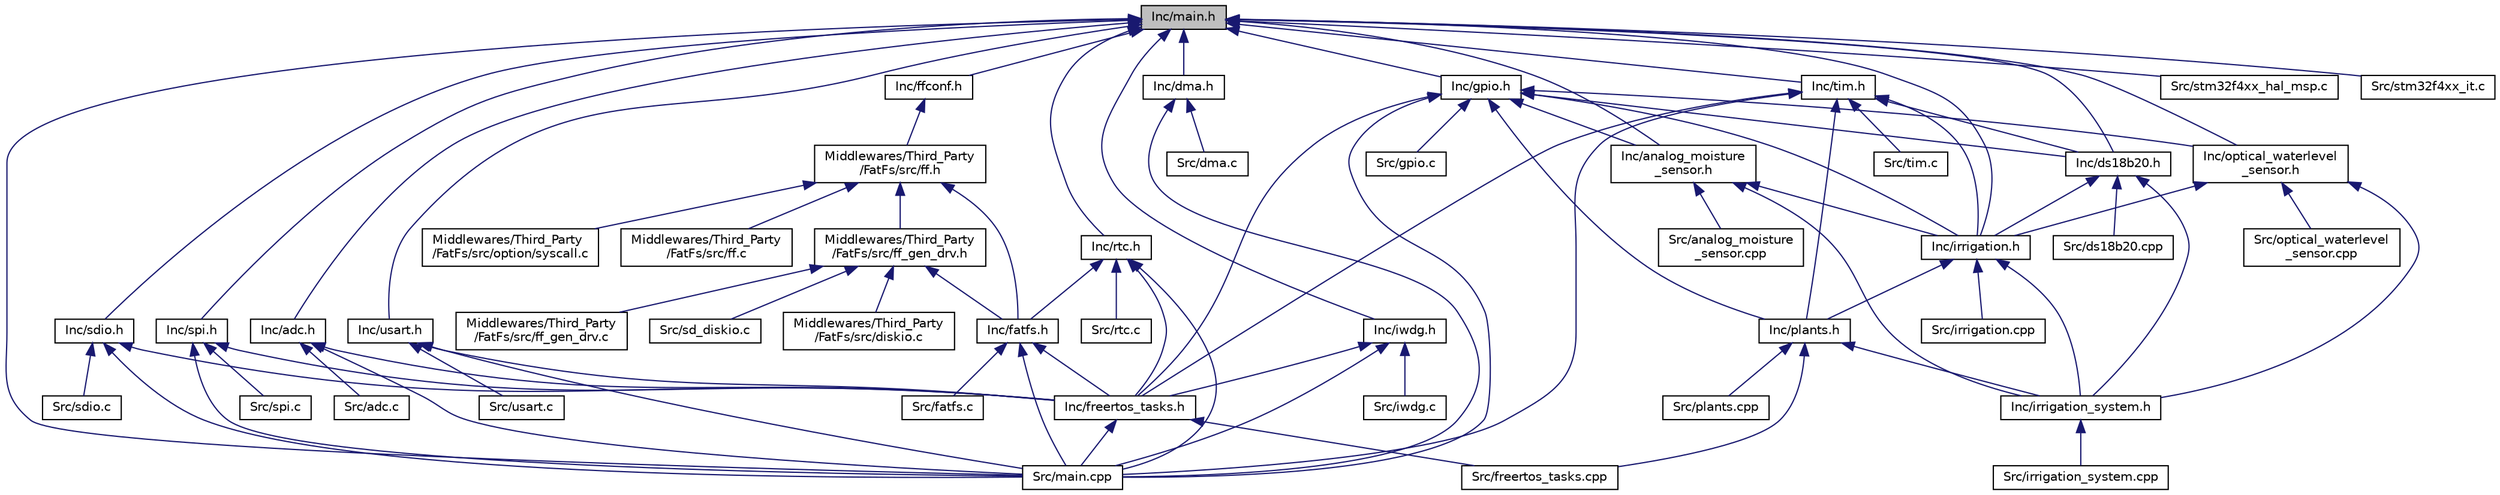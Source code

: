 digraph "Inc/main.h"
{
 // LATEX_PDF_SIZE
  edge [fontname="Helvetica",fontsize="10",labelfontname="Helvetica",labelfontsize="10"];
  node [fontname="Helvetica",fontsize="10",shape=record];
  Node1 [label="Inc/main.h",height=0.2,width=0.4,color="black", fillcolor="grey75", style="filled", fontcolor="black",tooltip=": Header for main.c file. This file contains the common defines of the application."];
  Node1 -> Node2 [dir="back",color="midnightblue",fontsize="10",style="solid"];
  Node2 [label="Inc/adc.h",height=0.2,width=0.4,color="black", fillcolor="white", style="filled",URL="$adc_8h_source.html",tooltip=" "];
  Node2 -> Node3 [dir="back",color="midnightblue",fontsize="10",style="solid"];
  Node3 [label="Inc/freertos_tasks.h",height=0.2,width=0.4,color="black", fillcolor="white", style="filled",URL="$freertos__tasks_8h_source.html",tooltip=" "];
  Node3 -> Node4 [dir="back",color="midnightblue",fontsize="10",style="solid"];
  Node4 [label="Src/freertos_tasks.cpp",height=0.2,width=0.4,color="black", fillcolor="white", style="filled",URL="$freertos__tasks_8cpp_source.html",tooltip=" "];
  Node3 -> Node5 [dir="back",color="midnightblue",fontsize="10",style="solid"];
  Node5 [label="Src/main.cpp",height=0.2,width=0.4,color="black", fillcolor="white", style="filled",URL="$main_8cpp_source.html",tooltip=" "];
  Node2 -> Node6 [dir="back",color="midnightblue",fontsize="10",style="solid"];
  Node6 [label="Src/adc.c",height=0.2,width=0.4,color="black", fillcolor="white", style="filled",URL="$adc_8c_source.html",tooltip=" "];
  Node2 -> Node5 [dir="back",color="midnightblue",fontsize="10",style="solid"];
  Node1 -> Node7 [dir="back",color="midnightblue",fontsize="10",style="solid"];
  Node7 [label="Inc/analog_moisture\l_sensor.h",height=0.2,width=0.4,color="black", fillcolor="white", style="filled",URL="$analog__moisture__sensor_8h_source.html",tooltip=" "];
  Node7 -> Node8 [dir="back",color="midnightblue",fontsize="10",style="solid"];
  Node8 [label="Inc/irrigation.h",height=0.2,width=0.4,color="black", fillcolor="white", style="filled",URL="$irrigation_8h_source.html",tooltip=" "];
  Node8 -> Node9 [dir="back",color="midnightblue",fontsize="10",style="solid"];
  Node9 [label="Inc/irrigation_system.h",height=0.2,width=0.4,color="black", fillcolor="white", style="filled",URL="$irrigation__system_8h_source.html",tooltip=" "];
  Node9 -> Node10 [dir="back",color="midnightblue",fontsize="10",style="solid"];
  Node10 [label="Src/irrigation_system.cpp",height=0.2,width=0.4,color="black", fillcolor="white", style="filled",URL="$irrigation__system_8cpp_source.html",tooltip=" "];
  Node8 -> Node11 [dir="back",color="midnightblue",fontsize="10",style="solid"];
  Node11 [label="Inc/plants.h",height=0.2,width=0.4,color="black", fillcolor="white", style="filled",URL="$plants_8h_source.html",tooltip=" "];
  Node11 -> Node9 [dir="back",color="midnightblue",fontsize="10",style="solid"];
  Node11 -> Node4 [dir="back",color="midnightblue",fontsize="10",style="solid"];
  Node11 -> Node12 [dir="back",color="midnightblue",fontsize="10",style="solid"];
  Node12 [label="Src/plants.cpp",height=0.2,width=0.4,color="black", fillcolor="white", style="filled",URL="$plants_8cpp_source.html",tooltip=" "];
  Node8 -> Node13 [dir="back",color="midnightblue",fontsize="10",style="solid"];
  Node13 [label="Src/irrigation.cpp",height=0.2,width=0.4,color="black", fillcolor="white", style="filled",URL="$irrigation_8cpp_source.html",tooltip=" "];
  Node7 -> Node9 [dir="back",color="midnightblue",fontsize="10",style="solid"];
  Node7 -> Node14 [dir="back",color="midnightblue",fontsize="10",style="solid"];
  Node14 [label="Src/analog_moisture\l_sensor.cpp",height=0.2,width=0.4,color="black", fillcolor="white", style="filled",URL="$analog__moisture__sensor_8cpp_source.html",tooltip=" "];
  Node1 -> Node15 [dir="back",color="midnightblue",fontsize="10",style="solid"];
  Node15 [label="Inc/dma.h",height=0.2,width=0.4,color="black", fillcolor="white", style="filled",URL="$dma_8h_source.html",tooltip=" "];
  Node15 -> Node16 [dir="back",color="midnightblue",fontsize="10",style="solid"];
  Node16 [label="Src/dma.c",height=0.2,width=0.4,color="black", fillcolor="white", style="filled",URL="$dma_8c_source.html",tooltip=" "];
  Node15 -> Node5 [dir="back",color="midnightblue",fontsize="10",style="solid"];
  Node1 -> Node17 [dir="back",color="midnightblue",fontsize="10",style="solid"];
  Node17 [label="Inc/ds18b20.h",height=0.2,width=0.4,color="black", fillcolor="white", style="filled",URL="$ds18b20_8h_source.html",tooltip=" "];
  Node17 -> Node8 [dir="back",color="midnightblue",fontsize="10",style="solid"];
  Node17 -> Node9 [dir="back",color="midnightblue",fontsize="10",style="solid"];
  Node17 -> Node18 [dir="back",color="midnightblue",fontsize="10",style="solid"];
  Node18 [label="Src/ds18b20.cpp",height=0.2,width=0.4,color="black", fillcolor="white", style="filled",URL="$ds18b20_8cpp_source.html",tooltip=" "];
  Node1 -> Node19 [dir="back",color="midnightblue",fontsize="10",style="solid"];
  Node19 [label="Inc/ffconf.h",height=0.2,width=0.4,color="black", fillcolor="white", style="filled",URL="$ffconf_8h_source.html",tooltip=" "];
  Node19 -> Node20 [dir="back",color="midnightblue",fontsize="10",style="solid"];
  Node20 [label="Middlewares/Third_Party\l/FatFs/src/ff.h",height=0.2,width=0.4,color="black", fillcolor="white", style="filled",URL="$ff_8h_source.html",tooltip=" "];
  Node20 -> Node21 [dir="back",color="midnightblue",fontsize="10",style="solid"];
  Node21 [label="Inc/fatfs.h",height=0.2,width=0.4,color="black", fillcolor="white", style="filled",URL="$fatfs_8h.html",tooltip="Header for fatfs applications."];
  Node21 -> Node3 [dir="back",color="midnightblue",fontsize="10",style="solid"];
  Node21 -> Node22 [dir="back",color="midnightblue",fontsize="10",style="solid"];
  Node22 [label="Src/fatfs.c",height=0.2,width=0.4,color="black", fillcolor="white", style="filled",URL="$fatfs_8c.html",tooltip="Code for fatfs applications."];
  Node21 -> Node5 [dir="back",color="midnightblue",fontsize="10",style="solid"];
  Node20 -> Node23 [dir="back",color="midnightblue",fontsize="10",style="solid"];
  Node23 [label="Middlewares/Third_Party\l/FatFs/src/ff.c",height=0.2,width=0.4,color="black", fillcolor="white", style="filled",URL="$ff_8c_source.html",tooltip=" "];
  Node20 -> Node24 [dir="back",color="midnightblue",fontsize="10",style="solid"];
  Node24 [label="Middlewares/Third_Party\l/FatFs/src/ff_gen_drv.h",height=0.2,width=0.4,color="black", fillcolor="white", style="filled",URL="$ff__gen__drv_8h.html",tooltip="Header for ff_gen_drv.c module."];
  Node24 -> Node21 [dir="back",color="midnightblue",fontsize="10",style="solid"];
  Node24 -> Node25 [dir="back",color="midnightblue",fontsize="10",style="solid"];
  Node25 [label="Middlewares/Third_Party\l/FatFs/src/diskio.c",height=0.2,width=0.4,color="black", fillcolor="white", style="filled",URL="$diskio_8c_source.html",tooltip=" "];
  Node24 -> Node26 [dir="back",color="midnightblue",fontsize="10",style="solid"];
  Node26 [label="Middlewares/Third_Party\l/FatFs/src/ff_gen_drv.c",height=0.2,width=0.4,color="black", fillcolor="white", style="filled",URL="$ff__gen__drv_8c.html",tooltip="FatFs generic low level driver."];
  Node24 -> Node27 [dir="back",color="midnightblue",fontsize="10",style="solid"];
  Node27 [label="Src/sd_diskio.c",height=0.2,width=0.4,color="black", fillcolor="white", style="filled",URL="$sd__diskio_8c.html",tooltip="SD Disk I/O driver."];
  Node20 -> Node28 [dir="back",color="midnightblue",fontsize="10",style="solid"];
  Node28 [label="Middlewares/Third_Party\l/FatFs/src/option/syscall.c",height=0.2,width=0.4,color="black", fillcolor="white", style="filled",URL="$syscall_8c_source.html",tooltip=" "];
  Node1 -> Node29 [dir="back",color="midnightblue",fontsize="10",style="solid"];
  Node29 [label="Inc/gpio.h",height=0.2,width=0.4,color="black", fillcolor="white", style="filled",URL="$gpio_8h_source.html",tooltip=" "];
  Node29 -> Node7 [dir="back",color="midnightblue",fontsize="10",style="solid"];
  Node29 -> Node17 [dir="back",color="midnightblue",fontsize="10",style="solid"];
  Node29 -> Node3 [dir="back",color="midnightblue",fontsize="10",style="solid"];
  Node29 -> Node8 [dir="back",color="midnightblue",fontsize="10",style="solid"];
  Node29 -> Node30 [dir="back",color="midnightblue",fontsize="10",style="solid"];
  Node30 [label="Inc/optical_waterlevel\l_sensor.h",height=0.2,width=0.4,color="black", fillcolor="white", style="filled",URL="$optical__waterlevel__sensor_8h_source.html",tooltip=" "];
  Node30 -> Node8 [dir="back",color="midnightblue",fontsize="10",style="solid"];
  Node30 -> Node9 [dir="back",color="midnightblue",fontsize="10",style="solid"];
  Node30 -> Node31 [dir="back",color="midnightblue",fontsize="10",style="solid"];
  Node31 [label="Src/optical_waterlevel\l_sensor.cpp",height=0.2,width=0.4,color="black", fillcolor="white", style="filled",URL="$optical__waterlevel__sensor_8cpp_source.html",tooltip=" "];
  Node29 -> Node11 [dir="back",color="midnightblue",fontsize="10",style="solid"];
  Node29 -> Node32 [dir="back",color="midnightblue",fontsize="10",style="solid"];
  Node32 [label="Src/gpio.c",height=0.2,width=0.4,color="black", fillcolor="white", style="filled",URL="$gpio_8c_source.html",tooltip=" "];
  Node29 -> Node5 [dir="back",color="midnightblue",fontsize="10",style="solid"];
  Node1 -> Node8 [dir="back",color="midnightblue",fontsize="10",style="solid"];
  Node1 -> Node33 [dir="back",color="midnightblue",fontsize="10",style="solid"];
  Node33 [label="Inc/iwdg.h",height=0.2,width=0.4,color="black", fillcolor="white", style="filled",URL="$iwdg_8h_source.html",tooltip=" "];
  Node33 -> Node3 [dir="back",color="midnightblue",fontsize="10",style="solid"];
  Node33 -> Node34 [dir="back",color="midnightblue",fontsize="10",style="solid"];
  Node34 [label="Src/iwdg.c",height=0.2,width=0.4,color="black", fillcolor="white", style="filled",URL="$iwdg_8c_source.html",tooltip=" "];
  Node33 -> Node5 [dir="back",color="midnightblue",fontsize="10",style="solid"];
  Node1 -> Node30 [dir="back",color="midnightblue",fontsize="10",style="solid"];
  Node1 -> Node35 [dir="back",color="midnightblue",fontsize="10",style="solid"];
  Node35 [label="Inc/rtc.h",height=0.2,width=0.4,color="black", fillcolor="white", style="filled",URL="$rtc_8h_source.html",tooltip=" "];
  Node35 -> Node21 [dir="back",color="midnightblue",fontsize="10",style="solid"];
  Node35 -> Node3 [dir="back",color="midnightblue",fontsize="10",style="solid"];
  Node35 -> Node5 [dir="back",color="midnightblue",fontsize="10",style="solid"];
  Node35 -> Node36 [dir="back",color="midnightblue",fontsize="10",style="solid"];
  Node36 [label="Src/rtc.c",height=0.2,width=0.4,color="black", fillcolor="white", style="filled",URL="$rtc_8c_source.html",tooltip=" "];
  Node1 -> Node37 [dir="back",color="midnightblue",fontsize="10",style="solid"];
  Node37 [label="Inc/sdio.h",height=0.2,width=0.4,color="black", fillcolor="white", style="filled",URL="$sdio_8h_source.html",tooltip=" "];
  Node37 -> Node3 [dir="back",color="midnightblue",fontsize="10",style="solid"];
  Node37 -> Node5 [dir="back",color="midnightblue",fontsize="10",style="solid"];
  Node37 -> Node38 [dir="back",color="midnightblue",fontsize="10",style="solid"];
  Node38 [label="Src/sdio.c",height=0.2,width=0.4,color="black", fillcolor="white", style="filled",URL="$sdio_8c_source.html",tooltip=" "];
  Node1 -> Node39 [dir="back",color="midnightblue",fontsize="10",style="solid"];
  Node39 [label="Inc/spi.h",height=0.2,width=0.4,color="black", fillcolor="white", style="filled",URL="$spi_8h_source.html",tooltip=" "];
  Node39 -> Node3 [dir="back",color="midnightblue",fontsize="10",style="solid"];
  Node39 -> Node5 [dir="back",color="midnightblue",fontsize="10",style="solid"];
  Node39 -> Node40 [dir="back",color="midnightblue",fontsize="10",style="solid"];
  Node40 [label="Src/spi.c",height=0.2,width=0.4,color="black", fillcolor="white", style="filled",URL="$spi_8c_source.html",tooltip=" "];
  Node1 -> Node41 [dir="back",color="midnightblue",fontsize="10",style="solid"];
  Node41 [label="Inc/tim.h",height=0.2,width=0.4,color="black", fillcolor="white", style="filled",URL="$tim_8h_source.html",tooltip=" "];
  Node41 -> Node17 [dir="back",color="midnightblue",fontsize="10",style="solid"];
  Node41 -> Node3 [dir="back",color="midnightblue",fontsize="10",style="solid"];
  Node41 -> Node8 [dir="back",color="midnightblue",fontsize="10",style="solid"];
  Node41 -> Node11 [dir="back",color="midnightblue",fontsize="10",style="solid"];
  Node41 -> Node5 [dir="back",color="midnightblue",fontsize="10",style="solid"];
  Node41 -> Node42 [dir="back",color="midnightblue",fontsize="10",style="solid"];
  Node42 [label="Src/tim.c",height=0.2,width=0.4,color="black", fillcolor="white", style="filled",URL="$tim_8c_source.html",tooltip=" "];
  Node1 -> Node43 [dir="back",color="midnightblue",fontsize="10",style="solid"];
  Node43 [label="Inc/usart.h",height=0.2,width=0.4,color="black", fillcolor="white", style="filled",URL="$usart_8h_source.html",tooltip=" "];
  Node43 -> Node3 [dir="back",color="midnightblue",fontsize="10",style="solid"];
  Node43 -> Node5 [dir="back",color="midnightblue",fontsize="10",style="solid"];
  Node43 -> Node44 [dir="back",color="midnightblue",fontsize="10",style="solid"];
  Node44 [label="Src/usart.c",height=0.2,width=0.4,color="black", fillcolor="white", style="filled",URL="$usart_8c_source.html",tooltip=" "];
  Node1 -> Node5 [dir="back",color="midnightblue",fontsize="10",style="solid"];
  Node1 -> Node45 [dir="back",color="midnightblue",fontsize="10",style="solid"];
  Node45 [label="Src/stm32f4xx_hal_msp.c",height=0.2,width=0.4,color="black", fillcolor="white", style="filled",URL="$stm32f4xx__hal__msp_8c_source.html",tooltip=" "];
  Node1 -> Node46 [dir="back",color="midnightblue",fontsize="10",style="solid"];
  Node46 [label="Src/stm32f4xx_it.c",height=0.2,width=0.4,color="black", fillcolor="white", style="filled",URL="$stm32f4xx__it_8c.html",tooltip="Interrupt Service Routines."];
}
